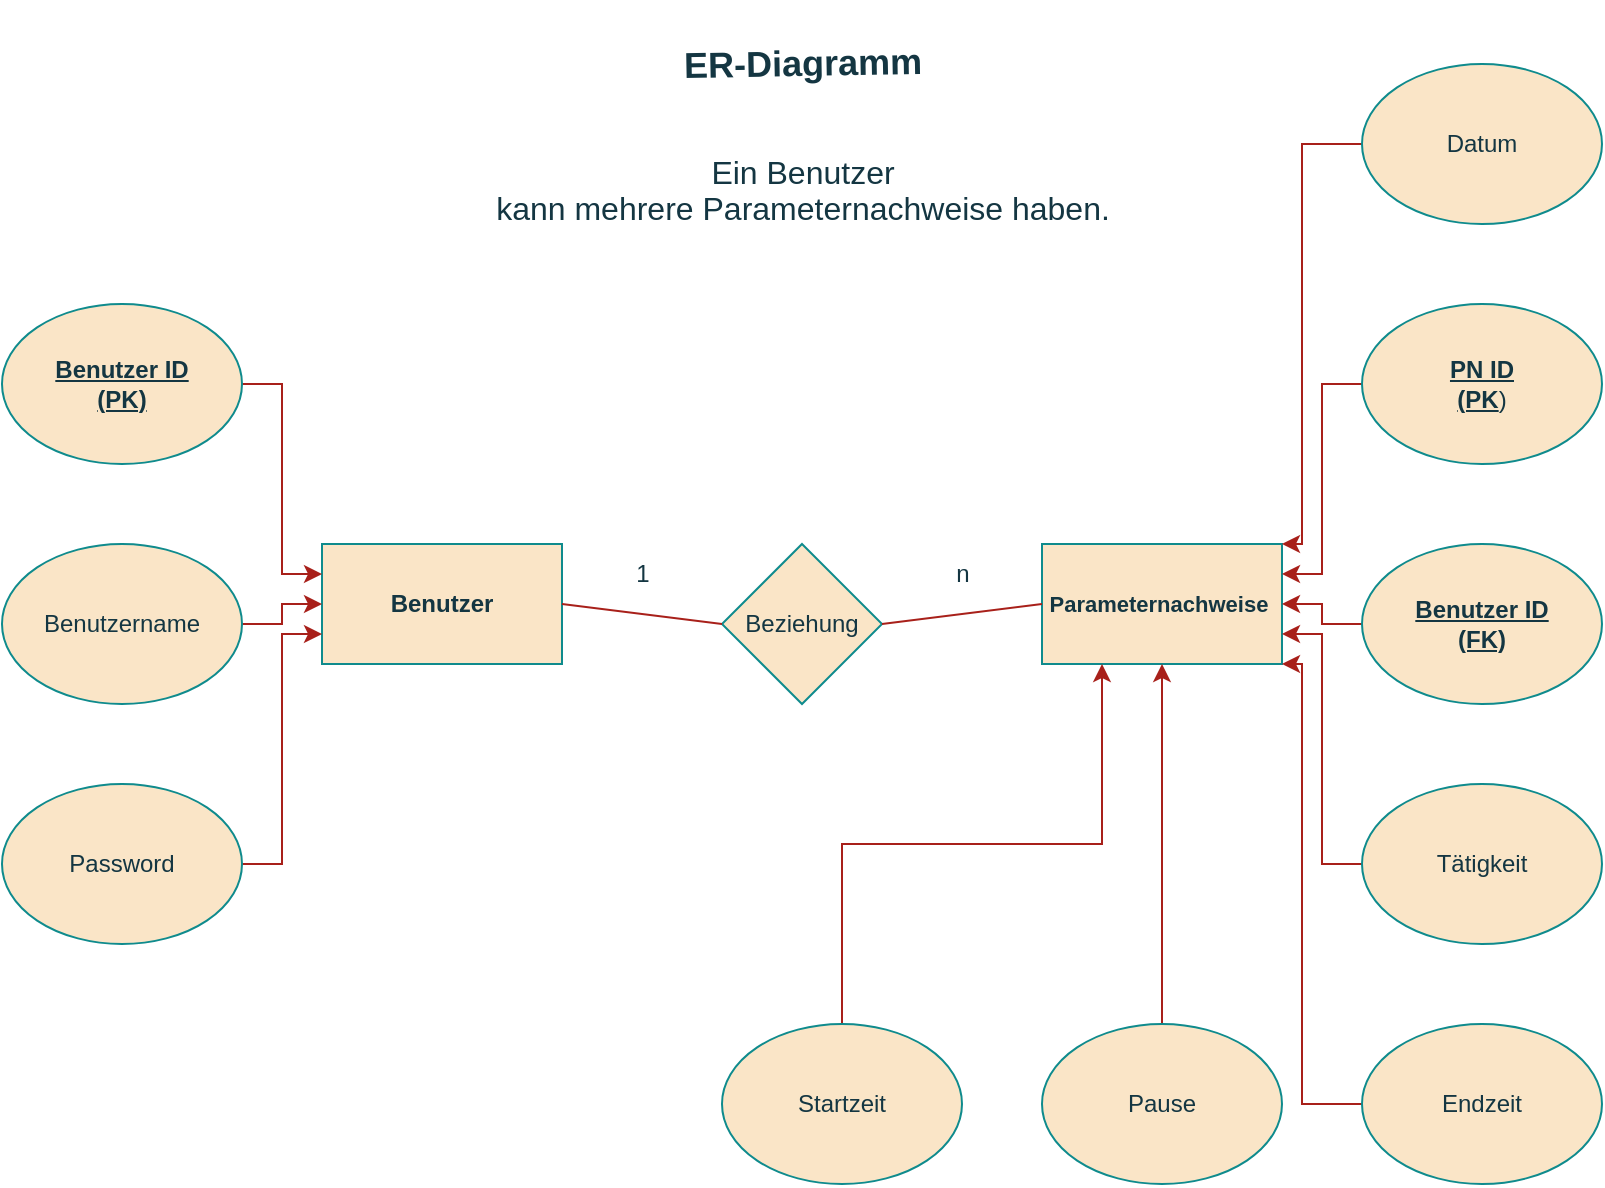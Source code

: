 <mxfile version="24.8.6">
  <diagram name="Seite-1" id="MP-LLtCLatFORLgfSGGj">
    <mxGraphModel dx="1144" dy="687" grid="1" gridSize="10" guides="1" tooltips="1" connect="1" arrows="1" fold="1" page="1" pageScale="1" pageWidth="827" pageHeight="1169" math="0" shadow="0">
      <root>
        <mxCell id="0" />
        <mxCell id="1" parent="0" />
        <mxCell id="QgiqVFYCfaP-VQnLxZwK-1" value="&lt;b&gt;Benutzer&lt;/b&gt;" style="rounded=0;whiteSpace=wrap;html=1;labelBackgroundColor=none;fillColor=#FAE5C7;strokeColor=#0F8B8D;fontColor=#143642;" vertex="1" parent="1">
          <mxGeometry x="160" y="280" width="120" height="60" as="geometry" />
        </mxCell>
        <mxCell id="QgiqVFYCfaP-VQnLxZwK-2" style="edgeStyle=orthogonalEdgeStyle;rounded=0;orthogonalLoop=1;jettySize=auto;html=1;exitX=1;exitY=0.5;exitDx=0;exitDy=0;entryX=0;entryY=0.5;entryDx=0;entryDy=0;labelBackgroundColor=none;strokeColor=#A8201A;fontColor=default;" edge="1" parent="1" source="QgiqVFYCfaP-VQnLxZwK-3" target="QgiqVFYCfaP-VQnLxZwK-1">
          <mxGeometry relative="1" as="geometry" />
        </mxCell>
        <mxCell id="QgiqVFYCfaP-VQnLxZwK-3" value="Benutzername" style="ellipse;whiteSpace=wrap;html=1;labelBackgroundColor=none;fillColor=#FAE5C7;strokeColor=#0F8B8D;fontColor=#143642;" vertex="1" parent="1">
          <mxGeometry y="280" width="120" height="80" as="geometry" />
        </mxCell>
        <mxCell id="QgiqVFYCfaP-VQnLxZwK-4" value="Beziehung" style="rhombus;whiteSpace=wrap;html=1;labelBackgroundColor=none;fillColor=#FAE5C7;strokeColor=#0F8B8D;fontColor=#143642;" vertex="1" parent="1">
          <mxGeometry x="360" y="280" width="80" height="80" as="geometry" />
        </mxCell>
        <mxCell id="QgiqVFYCfaP-VQnLxZwK-5" value="&lt;span style=&quot;text-wrap-mode: nowrap;&quot;&gt;&lt;font style=&quot;font-size: 11px;&quot;&gt;&lt;b&gt;Parameternachweise&amp;nbsp;&lt;/b&gt;&lt;/font&gt;&lt;/span&gt;" style="rounded=0;whiteSpace=wrap;html=1;labelBackgroundColor=none;fillColor=#FAE5C7;strokeColor=#0F8B8D;fontColor=#143642;" vertex="1" parent="1">
          <mxGeometry x="520" y="280" width="120" height="60" as="geometry" />
        </mxCell>
        <mxCell id="QgiqVFYCfaP-VQnLxZwK-6" value="" style="endArrow=none;html=1;rounded=0;exitX=1;exitY=0.5;exitDx=0;exitDy=0;entryX=0;entryY=0.5;entryDx=0;entryDy=0;labelBackgroundColor=none;strokeColor=#A8201A;fontColor=default;" edge="1" parent="1" source="QgiqVFYCfaP-VQnLxZwK-1" target="QgiqVFYCfaP-VQnLxZwK-4">
          <mxGeometry width="50" height="50" relative="1" as="geometry">
            <mxPoint x="320" y="240" as="sourcePoint" />
            <mxPoint x="370" y="190" as="targetPoint" />
          </mxGeometry>
        </mxCell>
        <mxCell id="QgiqVFYCfaP-VQnLxZwK-7" value="" style="endArrow=none;html=1;rounded=0;exitX=1;exitY=0.5;exitDx=0;exitDy=0;entryX=0;entryY=0.5;entryDx=0;entryDy=0;labelBackgroundColor=none;strokeColor=#A8201A;fontColor=default;" edge="1" parent="1" source="QgiqVFYCfaP-VQnLxZwK-4" target="QgiqVFYCfaP-VQnLxZwK-5">
          <mxGeometry width="50" height="50" relative="1" as="geometry">
            <mxPoint x="480" y="270" as="sourcePoint" />
            <mxPoint x="530" y="220" as="targetPoint" />
          </mxGeometry>
        </mxCell>
        <mxCell id="QgiqVFYCfaP-VQnLxZwK-8" value="1" style="text;html=1;align=center;verticalAlign=middle;resizable=0;points=[];autosize=1;strokeColor=none;fillColor=none;labelBackgroundColor=none;fontColor=#143642;" vertex="1" parent="1">
          <mxGeometry x="305" y="280" width="30" height="30" as="geometry" />
        </mxCell>
        <mxCell id="QgiqVFYCfaP-VQnLxZwK-9" value="n" style="text;html=1;align=center;verticalAlign=middle;resizable=0;points=[];autosize=1;strokeColor=none;fillColor=none;labelBackgroundColor=none;fontColor=#143642;" vertex="1" parent="1">
          <mxGeometry x="465" y="280" width="30" height="30" as="geometry" />
        </mxCell>
        <mxCell id="QgiqVFYCfaP-VQnLxZwK-10" style="edgeStyle=orthogonalEdgeStyle;rounded=0;orthogonalLoop=1;jettySize=auto;html=1;exitX=0;exitY=0.5;exitDx=0;exitDy=0;entryX=1;entryY=0.5;entryDx=0;entryDy=0;labelBackgroundColor=none;strokeColor=#A8201A;fontColor=default;" edge="1" parent="1" source="QgiqVFYCfaP-VQnLxZwK-11" target="QgiqVFYCfaP-VQnLxZwK-5">
          <mxGeometry relative="1" as="geometry" />
        </mxCell>
        <mxCell id="QgiqVFYCfaP-VQnLxZwK-11" value="&lt;b&gt;&lt;u&gt;Benutzer ID&lt;/u&gt;&lt;/b&gt;&lt;div&gt;&lt;b&gt;&lt;u&gt;(FK)&lt;/u&gt;&lt;/b&gt;&lt;/div&gt;" style="ellipse;whiteSpace=wrap;html=1;labelBackgroundColor=none;fillColor=#FAE5C7;strokeColor=#0F8B8D;fontColor=#143642;" vertex="1" parent="1">
          <mxGeometry x="680" y="280" width="120" height="80" as="geometry" />
        </mxCell>
        <mxCell id="QgiqVFYCfaP-VQnLxZwK-12" style="edgeStyle=orthogonalEdgeStyle;rounded=0;orthogonalLoop=1;jettySize=auto;html=1;exitX=1;exitY=0.5;exitDx=0;exitDy=0;entryX=0;entryY=0.75;entryDx=0;entryDy=0;labelBackgroundColor=none;strokeColor=#A8201A;fontColor=default;" edge="1" parent="1" source="QgiqVFYCfaP-VQnLxZwK-13" target="QgiqVFYCfaP-VQnLxZwK-1">
          <mxGeometry relative="1" as="geometry" />
        </mxCell>
        <mxCell id="QgiqVFYCfaP-VQnLxZwK-13" value="Password" style="ellipse;whiteSpace=wrap;html=1;labelBackgroundColor=none;fillColor=#FAE5C7;strokeColor=#0F8B8D;fontColor=#143642;" vertex="1" parent="1">
          <mxGeometry y="400" width="120" height="80" as="geometry" />
        </mxCell>
        <mxCell id="QgiqVFYCfaP-VQnLxZwK-14" style="edgeStyle=orthogonalEdgeStyle;rounded=0;orthogonalLoop=1;jettySize=auto;html=1;exitX=1;exitY=0.5;exitDx=0;exitDy=0;entryX=0;entryY=0.25;entryDx=0;entryDy=0;labelBackgroundColor=none;strokeColor=#A8201A;fontColor=default;" edge="1" parent="1" source="QgiqVFYCfaP-VQnLxZwK-15" target="QgiqVFYCfaP-VQnLxZwK-1">
          <mxGeometry relative="1" as="geometry" />
        </mxCell>
        <mxCell id="QgiqVFYCfaP-VQnLxZwK-15" value="&lt;u&gt;&lt;b&gt;Benutzer ID&lt;/b&gt;&lt;/u&gt;&lt;div&gt;&lt;u&gt;&lt;b&gt;(PK)&lt;/b&gt;&lt;/u&gt;&lt;/div&gt;" style="ellipse;whiteSpace=wrap;html=1;labelBackgroundColor=none;fillColor=#FAE5C7;strokeColor=#0F8B8D;fontColor=#143642;" vertex="1" parent="1">
          <mxGeometry y="160" width="120" height="80" as="geometry" />
        </mxCell>
        <mxCell id="QgiqVFYCfaP-VQnLxZwK-16" style="edgeStyle=orthogonalEdgeStyle;rounded=0;orthogonalLoop=1;jettySize=auto;html=1;exitX=0;exitY=0.5;exitDx=0;exitDy=0;entryX=1;entryY=0.75;entryDx=0;entryDy=0;labelBackgroundColor=none;strokeColor=#A8201A;fontColor=default;" edge="1" parent="1" source="QgiqVFYCfaP-VQnLxZwK-17" target="QgiqVFYCfaP-VQnLxZwK-5">
          <mxGeometry relative="1" as="geometry" />
        </mxCell>
        <mxCell id="QgiqVFYCfaP-VQnLxZwK-17" value="Tätigkeit" style="ellipse;whiteSpace=wrap;html=1;labelBackgroundColor=none;fillColor=#FAE5C7;strokeColor=#0F8B8D;fontColor=#143642;" vertex="1" parent="1">
          <mxGeometry x="680" y="400" width="120" height="80" as="geometry" />
        </mxCell>
        <mxCell id="QgiqVFYCfaP-VQnLxZwK-18" style="edgeStyle=orthogonalEdgeStyle;rounded=0;orthogonalLoop=1;jettySize=auto;html=1;exitX=0;exitY=0.5;exitDx=0;exitDy=0;entryX=1;entryY=1;entryDx=0;entryDy=0;labelBackgroundColor=none;strokeColor=#A8201A;fontColor=default;" edge="1" parent="1" source="QgiqVFYCfaP-VQnLxZwK-19" target="QgiqVFYCfaP-VQnLxZwK-5">
          <mxGeometry relative="1" as="geometry">
            <Array as="points">
              <mxPoint x="650" y="560" />
              <mxPoint x="650" y="340" />
            </Array>
          </mxGeometry>
        </mxCell>
        <mxCell id="QgiqVFYCfaP-VQnLxZwK-19" value="Endzeit" style="ellipse;whiteSpace=wrap;html=1;labelBackgroundColor=none;fillColor=#FAE5C7;strokeColor=#0F8B8D;fontColor=#143642;" vertex="1" parent="1">
          <mxGeometry x="680" y="520" width="120" height="80" as="geometry" />
        </mxCell>
        <mxCell id="QgiqVFYCfaP-VQnLxZwK-20" style="edgeStyle=orthogonalEdgeStyle;rounded=0;orthogonalLoop=1;jettySize=auto;html=1;exitX=0;exitY=0.5;exitDx=0;exitDy=0;entryX=1;entryY=0;entryDx=0;entryDy=0;labelBackgroundColor=none;strokeColor=#A8201A;fontColor=default;" edge="1" parent="1" source="QgiqVFYCfaP-VQnLxZwK-21" target="QgiqVFYCfaP-VQnLxZwK-5">
          <mxGeometry relative="1" as="geometry">
            <Array as="points">
              <mxPoint x="650" y="80" />
              <mxPoint x="650" y="280" />
            </Array>
          </mxGeometry>
        </mxCell>
        <mxCell id="QgiqVFYCfaP-VQnLxZwK-21" value="Datum" style="ellipse;whiteSpace=wrap;html=1;labelBackgroundColor=none;fillColor=#FAE5C7;strokeColor=#0F8B8D;fontColor=#143642;" vertex="1" parent="1">
          <mxGeometry x="680" y="40" width="120" height="80" as="geometry" />
        </mxCell>
        <mxCell id="QgiqVFYCfaP-VQnLxZwK-22" style="edgeStyle=orthogonalEdgeStyle;rounded=0;orthogonalLoop=1;jettySize=auto;html=1;exitX=0.5;exitY=0;exitDx=0;exitDy=0;entryX=0.25;entryY=1;entryDx=0;entryDy=0;labelBackgroundColor=none;strokeColor=#A8201A;fontColor=default;" edge="1" parent="1" source="QgiqVFYCfaP-VQnLxZwK-23" target="QgiqVFYCfaP-VQnLxZwK-5">
          <mxGeometry relative="1" as="geometry" />
        </mxCell>
        <mxCell id="QgiqVFYCfaP-VQnLxZwK-23" value="Startzeit" style="ellipse;whiteSpace=wrap;html=1;labelBackgroundColor=none;fillColor=#FAE5C7;strokeColor=#0F8B8D;fontColor=#143642;" vertex="1" parent="1">
          <mxGeometry x="360" y="520" width="120" height="80" as="geometry" />
        </mxCell>
        <mxCell id="QgiqVFYCfaP-VQnLxZwK-24" style="edgeStyle=orthogonalEdgeStyle;rounded=0;orthogonalLoop=1;jettySize=auto;html=1;entryX=0.5;entryY=1;entryDx=0;entryDy=0;labelBackgroundColor=none;strokeColor=#A8201A;fontColor=default;" edge="1" parent="1" source="QgiqVFYCfaP-VQnLxZwK-25" target="QgiqVFYCfaP-VQnLxZwK-5">
          <mxGeometry relative="1" as="geometry" />
        </mxCell>
        <mxCell id="QgiqVFYCfaP-VQnLxZwK-25" value="Pause" style="ellipse;whiteSpace=wrap;html=1;labelBackgroundColor=none;fillColor=#FAE5C7;strokeColor=#0F8B8D;fontColor=#143642;" vertex="1" parent="1">
          <mxGeometry x="520" y="520" width="120" height="80" as="geometry" />
        </mxCell>
        <mxCell id="QgiqVFYCfaP-VQnLxZwK-26" style="edgeStyle=orthogonalEdgeStyle;rounded=0;orthogonalLoop=1;jettySize=auto;html=1;exitX=0;exitY=0.5;exitDx=0;exitDy=0;entryX=1;entryY=0.25;entryDx=0;entryDy=0;labelBackgroundColor=none;strokeColor=#A8201A;fontColor=default;" edge="1" parent="1" source="QgiqVFYCfaP-VQnLxZwK-27" target="QgiqVFYCfaP-VQnLxZwK-5">
          <mxGeometry relative="1" as="geometry" />
        </mxCell>
        <mxCell id="QgiqVFYCfaP-VQnLxZwK-27" value="&lt;b&gt;&lt;u&gt;PN ID&lt;/u&gt;&lt;/b&gt;&lt;div&gt;&lt;b&gt;&lt;u&gt;(PK&lt;/u&gt;&lt;/b&gt;)&lt;/div&gt;" style="ellipse;whiteSpace=wrap;html=1;labelBackgroundColor=none;fillColor=#FAE5C7;strokeColor=#0F8B8D;fontColor=#143642;" vertex="1" parent="1">
          <mxGeometry x="680" y="160" width="120" height="80" as="geometry" />
        </mxCell>
        <mxCell id="QgiqVFYCfaP-VQnLxZwK-28" value="&lt;p style=&quot;mso-margin-top-alt:auto;mso-margin-bottom-alt:auto;&lt;br/&gt;line-height:normal;mso-outline-level:3&quot; class=&quot;MsoNormal&quot;&gt;&lt;b&gt;&lt;span style=&quot;font-size:13.5pt;&lt;br/&gt;font-family:&amp;quot;Times New Roman&amp;quot;,serif;mso-fareast-font-family:&amp;quot;Times New Roman&amp;quot;;&lt;br/&gt;mso-font-kerning:0pt;mso-ligatures:none;mso-fareast-language:DE&quot;&gt;ER-Diagramm&lt;br&gt;&lt;/span&gt;&lt;/b&gt;&lt;/p&gt;" style="text;html=1;align=center;verticalAlign=middle;resizable=0;points=[];autosize=1;strokeColor=none;fillColor=none;rotation=-1;labelBackgroundColor=none;fontColor=#143642;" vertex="1" parent="1">
          <mxGeometry x="330" y="10" width="140" height="60" as="geometry" />
        </mxCell>
        <mxCell id="QgiqVFYCfaP-VQnLxZwK-29" value="&lt;p style=&quot;mso-margin-top-alt:auto;mso-margin-bottom-alt:auto;&lt;br/&gt;margin-left:36.0pt;line-height:normal&quot; class=&quot;MsoNormal&quot;&gt;&lt;span style=&quot;font-size:12.0pt;&lt;br/&gt;font-family:&amp;quot;Times New Roman&amp;quot;,serif;mso-fareast-font-family:&amp;quot;Times New Roman&amp;quot;;&lt;br/&gt;mso-font-kerning:0pt;mso-ligatures:none;mso-fareast-language:DE&quot;&gt;Ein Benutzer&lt;br&gt;kann mehrere Parameternachweise haben.&lt;b&gt;&lt;/b&gt;&lt;/span&gt;&lt;/p&gt;" style="text;html=1;align=center;verticalAlign=middle;resizable=0;points=[];autosize=1;strokeColor=none;fillColor=none;labelBackgroundColor=none;fontColor=#143642;" vertex="1" parent="1">
          <mxGeometry x="235" y="68" width="330" height="70" as="geometry" />
        </mxCell>
      </root>
    </mxGraphModel>
  </diagram>
</mxfile>
